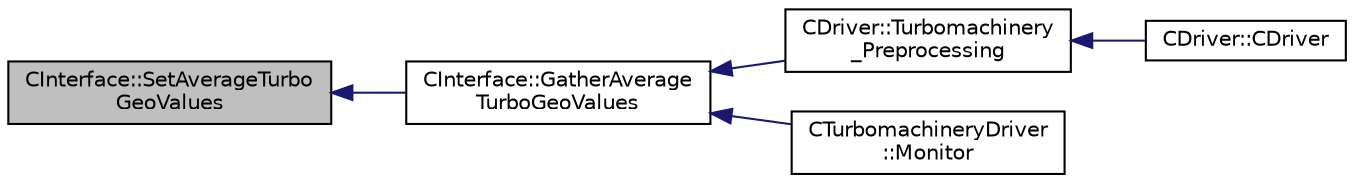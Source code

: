digraph "CInterface::SetAverageTurboGeoValues"
{
  edge [fontname="Helvetica",fontsize="10",labelfontname="Helvetica",labelfontsize="10"];
  node [fontname="Helvetica",fontsize="10",shape=record];
  rankdir="LR";
  Node188 [label="CInterface::SetAverageTurbo\lGeoValues",height=0.2,width=0.4,color="black", fillcolor="grey75", style="filled", fontcolor="black"];
  Node188 -> Node189 [dir="back",color="midnightblue",fontsize="10",style="solid",fontname="Helvetica"];
  Node189 [label="CInterface::GatherAverage\lTurboGeoValues",height=0.2,width=0.4,color="black", fillcolor="white", style="filled",URL="$class_c_interface.html#ae5cb5e00470a12b9e3b454edb9b90c8e",tooltip="Exchange Average geometrical value beteween zones . "];
  Node189 -> Node190 [dir="back",color="midnightblue",fontsize="10",style="solid",fontname="Helvetica"];
  Node190 [label="CDriver::Turbomachinery\l_Preprocessing",height=0.2,width=0.4,color="black", fillcolor="white", style="filled",URL="$class_c_driver.html#a9189caa3851cae4f1c52d5a7a00e5b27",tooltip="Initiate value for static mesh movement such as the gridVel for the ROTATING frame. "];
  Node190 -> Node191 [dir="back",color="midnightblue",fontsize="10",style="solid",fontname="Helvetica"];
  Node191 [label="CDriver::CDriver",height=0.2,width=0.4,color="black", fillcolor="white", style="filled",URL="$class_c_driver.html#a3fca4a013a6efa9bbb38fe78a86b5f3d",tooltip="Constructor of the class. "];
  Node189 -> Node192 [dir="back",color="midnightblue",fontsize="10",style="solid",fontname="Helvetica"];
  Node192 [label="CTurbomachineryDriver\l::Monitor",height=0.2,width=0.4,color="black", fillcolor="white", style="filled",URL="$class_c_turbomachinery_driver.html#a41d7b50bbacef68eb5436293ebb2da4f",tooltip="Monitor the computation. "];
}

